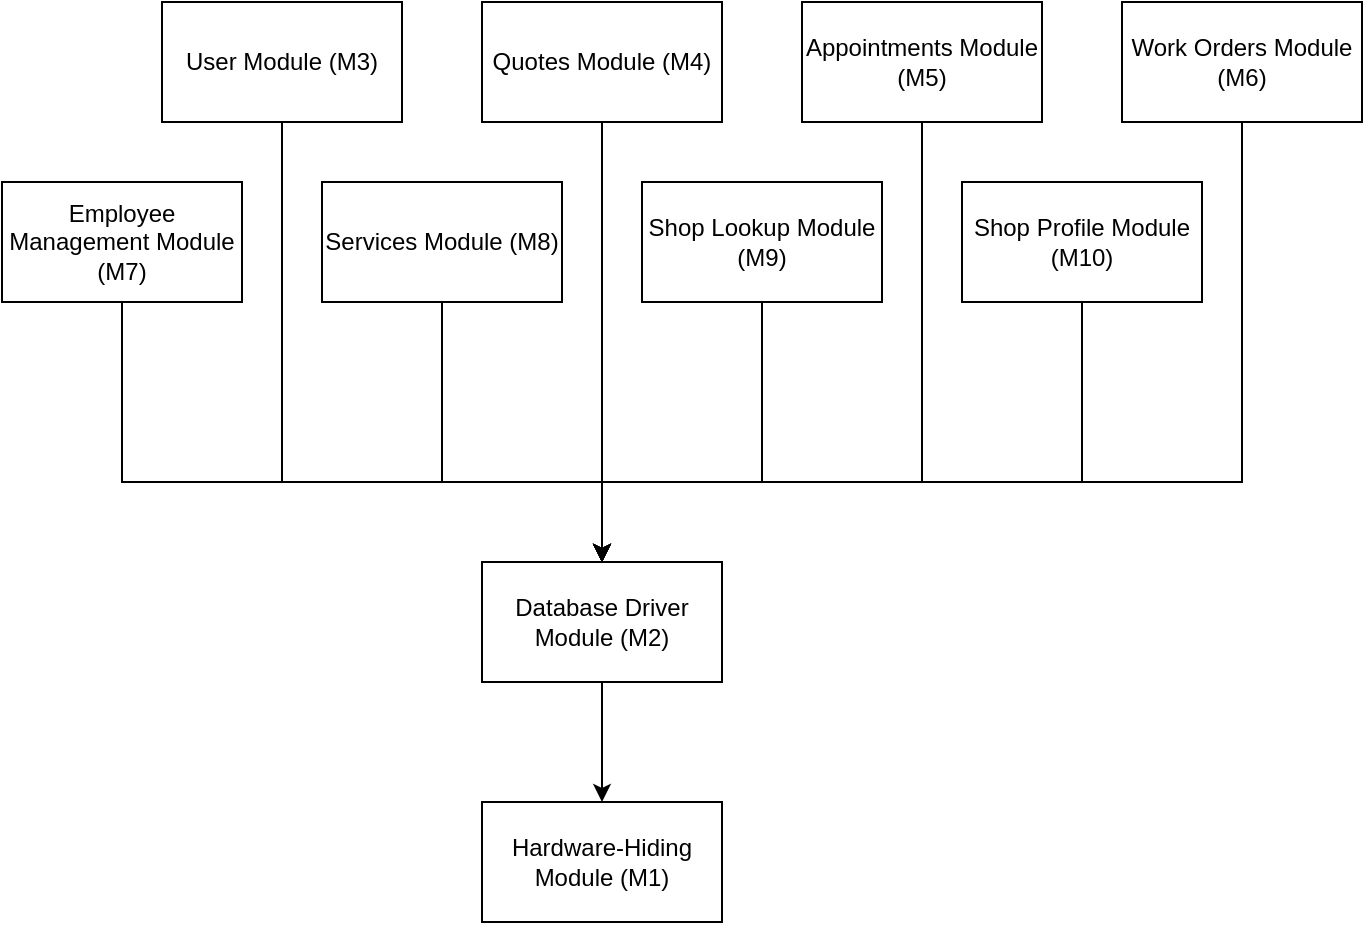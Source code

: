 <mxfile version="20.7.4" type="device"><diagram id="w8IVRyy-E9LybgdOoM14" name="Page-1"><mxGraphModel dx="1114" dy="999" grid="1" gridSize="10" guides="1" tooltips="1" connect="1" arrows="1" fold="1" page="1" pageScale="1" pageWidth="850" pageHeight="1100" math="0" shadow="0"><root><mxCell id="0"/><mxCell id="1" parent="0"/><mxCell id="UYsnBrWvkPZH56l9OBqr-20" style="edgeStyle=orthogonalEdgeStyle;rounded=0;orthogonalLoop=1;jettySize=auto;html=1;exitX=0.5;exitY=1;exitDx=0;exitDy=0;entryX=0.5;entryY=0;entryDx=0;entryDy=0;" edge="1" parent="1" source="UYsnBrWvkPZH56l9OBqr-1" target="UYsnBrWvkPZH56l9OBqr-19"><mxGeometry relative="1" as="geometry"/></mxCell><mxCell id="UYsnBrWvkPZH56l9OBqr-1" value="Database Driver Module (M2)" style="rounded=0;whiteSpace=wrap;html=1;" vertex="1" parent="1"><mxGeometry x="320" y="680" width="120" height="60" as="geometry"/></mxCell><mxCell id="UYsnBrWvkPZH56l9OBqr-12" style="edgeStyle=orthogonalEdgeStyle;rounded=0;orthogonalLoop=1;jettySize=auto;html=1;exitX=0.5;exitY=1;exitDx=0;exitDy=0;entryX=0.5;entryY=0;entryDx=0;entryDy=0;" edge="1" parent="1" source="UYsnBrWvkPZH56l9OBqr-2" target="UYsnBrWvkPZH56l9OBqr-1"><mxGeometry relative="1" as="geometry"><Array as="points"><mxPoint x="220" y="640"/><mxPoint x="380" y="640"/></Array></mxGeometry></mxCell><mxCell id="UYsnBrWvkPZH56l9OBqr-2" value="User Module (M3)" style="rounded=0;whiteSpace=wrap;html=1;" vertex="1" parent="1"><mxGeometry x="160" y="400" width="120" height="60" as="geometry"/></mxCell><mxCell id="UYsnBrWvkPZH56l9OBqr-14" style="edgeStyle=orthogonalEdgeStyle;rounded=0;orthogonalLoop=1;jettySize=auto;html=1;exitX=0.5;exitY=1;exitDx=0;exitDy=0;entryX=0.5;entryY=0;entryDx=0;entryDy=0;" edge="1" parent="1" source="UYsnBrWvkPZH56l9OBqr-3" target="UYsnBrWvkPZH56l9OBqr-1"><mxGeometry relative="1" as="geometry"/></mxCell><mxCell id="UYsnBrWvkPZH56l9OBqr-3" value="Quotes Module (M4)" style="rounded=0;whiteSpace=wrap;html=1;" vertex="1" parent="1"><mxGeometry x="320" y="400" width="120" height="60" as="geometry"/></mxCell><mxCell id="UYsnBrWvkPZH56l9OBqr-16" style="edgeStyle=orthogonalEdgeStyle;rounded=0;orthogonalLoop=1;jettySize=auto;html=1;exitX=0.5;exitY=1;exitDx=0;exitDy=0;entryX=0.5;entryY=0;entryDx=0;entryDy=0;" edge="1" parent="1" source="UYsnBrWvkPZH56l9OBqr-4" target="UYsnBrWvkPZH56l9OBqr-1"><mxGeometry relative="1" as="geometry"><Array as="points"><mxPoint x="540" y="640"/><mxPoint x="380" y="640"/></Array></mxGeometry></mxCell><mxCell id="UYsnBrWvkPZH56l9OBqr-4" value="Appointments Module (M5)" style="rounded=0;whiteSpace=wrap;html=1;" vertex="1" parent="1"><mxGeometry x="480" y="400" width="120" height="60" as="geometry"/></mxCell><mxCell id="UYsnBrWvkPZH56l9OBqr-18" style="edgeStyle=orthogonalEdgeStyle;rounded=0;orthogonalLoop=1;jettySize=auto;html=1;exitX=0.5;exitY=1;exitDx=0;exitDy=0;entryX=0.5;entryY=0;entryDx=0;entryDy=0;" edge="1" parent="1" source="UYsnBrWvkPZH56l9OBqr-5" target="UYsnBrWvkPZH56l9OBqr-1"><mxGeometry relative="1" as="geometry"><Array as="points"><mxPoint x="700" y="640"/><mxPoint x="380" y="640"/></Array></mxGeometry></mxCell><mxCell id="UYsnBrWvkPZH56l9OBqr-5" value="Work Orders Module (M6)" style="rounded=0;whiteSpace=wrap;html=1;" vertex="1" parent="1"><mxGeometry x="640" y="400" width="120" height="60" as="geometry"/></mxCell><mxCell id="UYsnBrWvkPZH56l9OBqr-10" style="edgeStyle=orthogonalEdgeStyle;rounded=0;orthogonalLoop=1;jettySize=auto;html=1;exitX=0.5;exitY=1;exitDx=0;exitDy=0;entryX=0.5;entryY=0;entryDx=0;entryDy=0;" edge="1" parent="1" source="UYsnBrWvkPZH56l9OBqr-6" target="UYsnBrWvkPZH56l9OBqr-1"><mxGeometry relative="1" as="geometry"><Array as="points"><mxPoint x="140" y="640"/><mxPoint x="380" y="640"/></Array></mxGeometry></mxCell><mxCell id="UYsnBrWvkPZH56l9OBqr-6" value="Employee Management Module (M7)" style="rounded=0;whiteSpace=wrap;html=1;" vertex="1" parent="1"><mxGeometry x="80" y="490" width="120" height="60" as="geometry"/></mxCell><mxCell id="UYsnBrWvkPZH56l9OBqr-13" style="edgeStyle=orthogonalEdgeStyle;rounded=0;orthogonalLoop=1;jettySize=auto;html=1;exitX=0.5;exitY=1;exitDx=0;exitDy=0;entryX=0.5;entryY=0;entryDx=0;entryDy=0;" edge="1" parent="1" source="UYsnBrWvkPZH56l9OBqr-7" target="UYsnBrWvkPZH56l9OBqr-1"><mxGeometry relative="1" as="geometry"><Array as="points"><mxPoint x="300" y="640"/><mxPoint x="380" y="640"/></Array></mxGeometry></mxCell><mxCell id="UYsnBrWvkPZH56l9OBqr-7" value="Services Module (M8)" style="rounded=0;whiteSpace=wrap;html=1;" vertex="1" parent="1"><mxGeometry x="240" y="490" width="120" height="60" as="geometry"/></mxCell><mxCell id="UYsnBrWvkPZH56l9OBqr-15" style="edgeStyle=orthogonalEdgeStyle;rounded=0;orthogonalLoop=1;jettySize=auto;html=1;exitX=0.5;exitY=1;exitDx=0;exitDy=0;entryX=0.5;entryY=0;entryDx=0;entryDy=0;" edge="1" parent="1" source="UYsnBrWvkPZH56l9OBqr-8" target="UYsnBrWvkPZH56l9OBqr-1"><mxGeometry relative="1" as="geometry"><Array as="points"><mxPoint x="460" y="640"/><mxPoint x="380" y="640"/></Array></mxGeometry></mxCell><mxCell id="UYsnBrWvkPZH56l9OBqr-8" value="Shop Lookup Module (M9)" style="rounded=0;whiteSpace=wrap;html=1;" vertex="1" parent="1"><mxGeometry x="400" y="490" width="120" height="60" as="geometry"/></mxCell><mxCell id="UYsnBrWvkPZH56l9OBqr-17" style="edgeStyle=orthogonalEdgeStyle;rounded=0;orthogonalLoop=1;jettySize=auto;html=1;exitX=0.5;exitY=1;exitDx=0;exitDy=0;entryX=0.5;entryY=0;entryDx=0;entryDy=0;" edge="1" parent="1" source="UYsnBrWvkPZH56l9OBqr-9" target="UYsnBrWvkPZH56l9OBqr-1"><mxGeometry relative="1" as="geometry"><Array as="points"><mxPoint x="620" y="640"/><mxPoint x="380" y="640"/></Array></mxGeometry></mxCell><mxCell id="UYsnBrWvkPZH56l9OBqr-9" value="Shop Profile Module (M10)" style="rounded=0;whiteSpace=wrap;html=1;" vertex="1" parent="1"><mxGeometry x="560" y="490" width="120" height="60" as="geometry"/></mxCell><mxCell id="UYsnBrWvkPZH56l9OBqr-19" value="Hardware-Hiding Module (M1)" style="rounded=0;whiteSpace=wrap;html=1;" vertex="1" parent="1"><mxGeometry x="320" y="800" width="120" height="60" as="geometry"/></mxCell></root></mxGraphModel></diagram></mxfile>